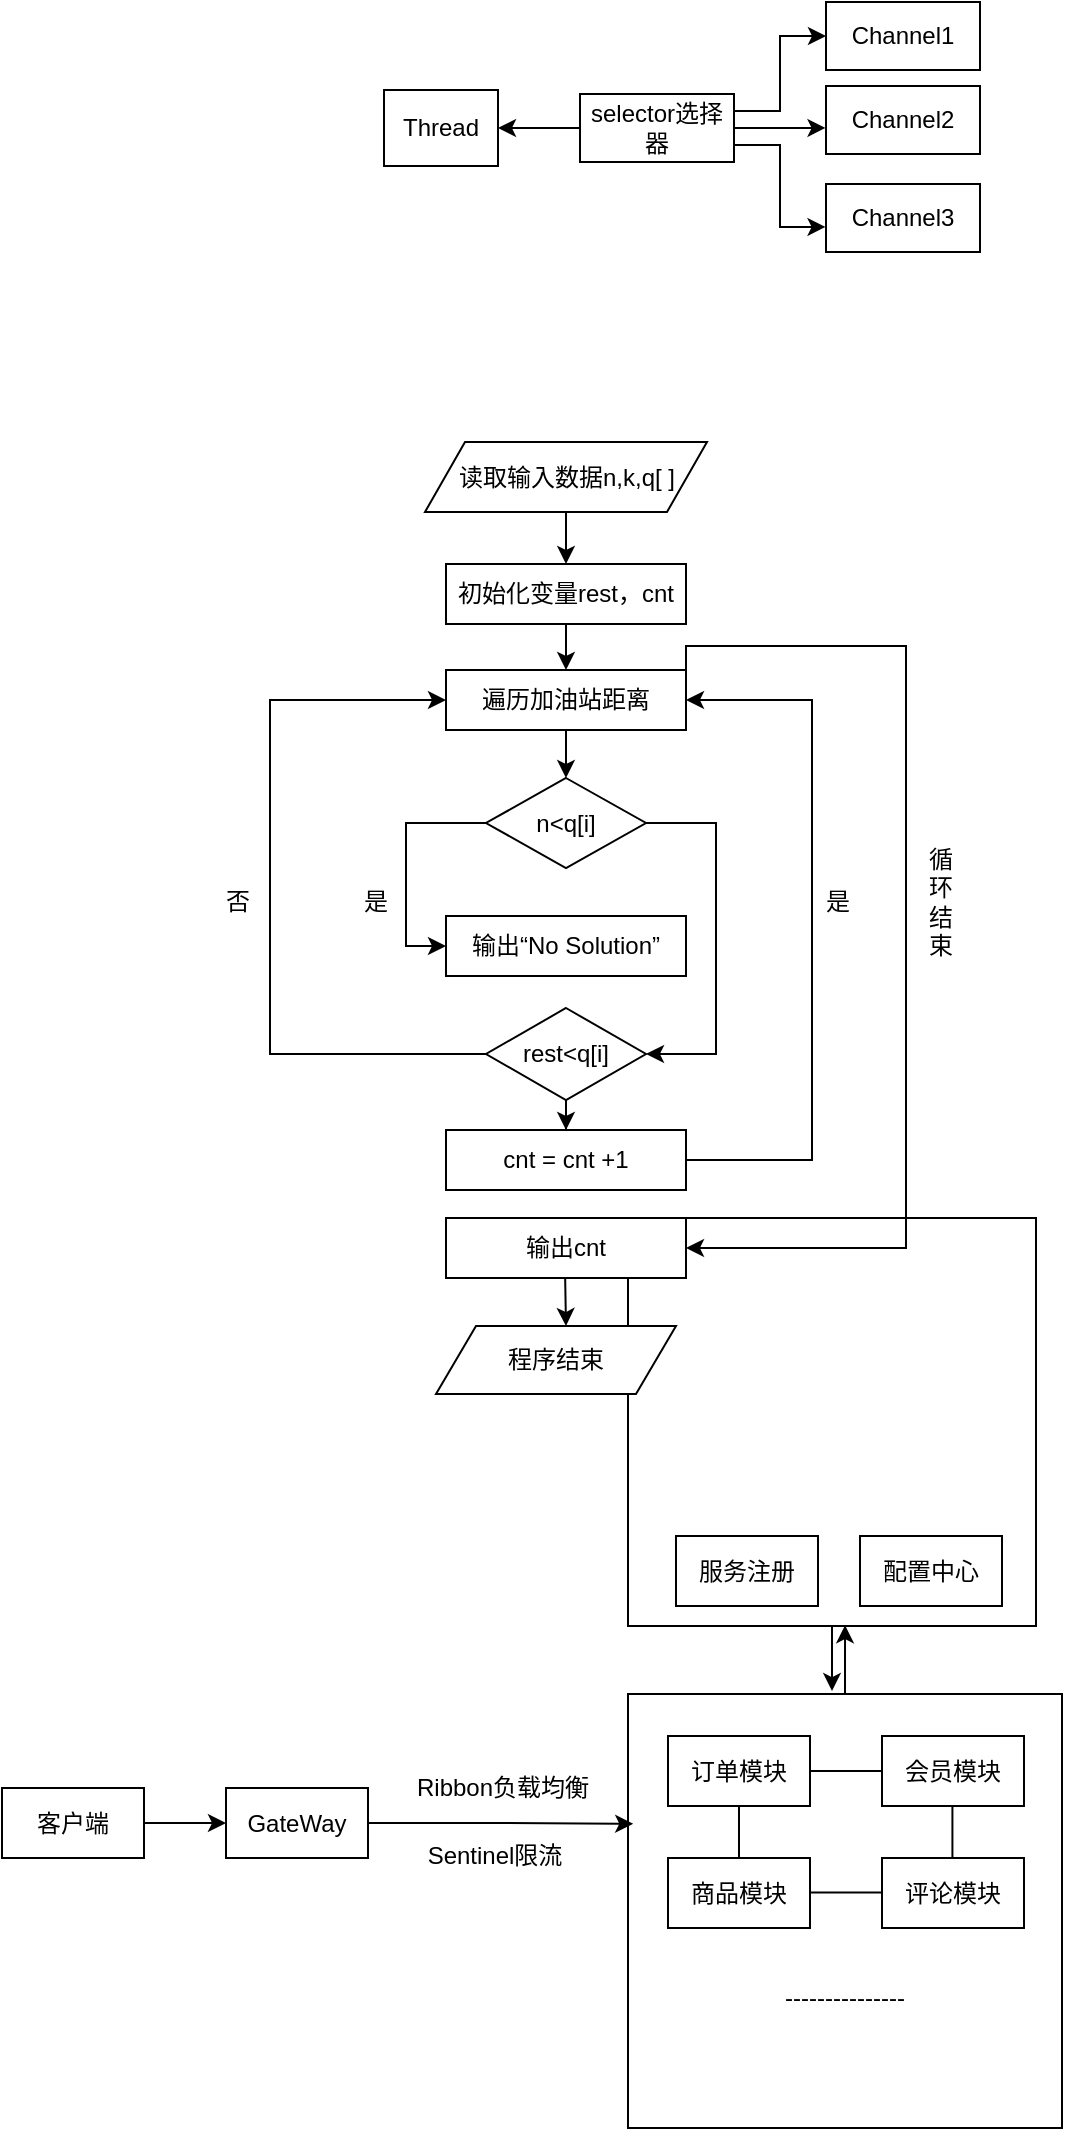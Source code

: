 <mxfile version="22.1.21" type="github">
  <diagram name="第 1 页" id="6nnl8mRTA3PaqLK-z2fO">
    <mxGraphModel dx="1050" dy="619" grid="0" gridSize="10" guides="1" tooltips="1" connect="1" arrows="1" fold="1" page="1" pageScale="1" pageWidth="827" pageHeight="1169" math="0" shadow="0">
      <root>
        <mxCell id="0" />
        <mxCell id="1" parent="0" />
        <mxCell id="LxDxh3UNCFDlBH_PDW-4-23" style="edgeStyle=orthogonalEdgeStyle;rounded=0;orthogonalLoop=1;jettySize=auto;html=1;" parent="1" source="LxDxh3UNCFDlBH_PDW-4-15" edge="1">
          <mxGeometry relative="1" as="geometry">
            <mxPoint x="429" y="948.514" as="targetPoint" />
          </mxGeometry>
        </mxCell>
        <mxCell id="LxDxh3UNCFDlBH_PDW-4-15" value="" style="whiteSpace=wrap;html=1;aspect=fixed;" parent="1" vertex="1">
          <mxGeometry x="327" y="712" width="204" height="204" as="geometry" />
        </mxCell>
        <mxCell id="LxDxh3UNCFDlBH_PDW-4-10" value="&lt;br&gt;&lt;br&gt;&lt;br&gt;&lt;br&gt;&lt;br&gt;&lt;br&gt;---------------" style="whiteSpace=wrap;html=1;aspect=fixed;" parent="1" vertex="1">
          <mxGeometry x="327" y="950" width="217" height="217" as="geometry" />
        </mxCell>
        <mxCell id="9Yn_4_O7uskgH3xf0bCS-9" style="edgeStyle=orthogonalEdgeStyle;rounded=0;orthogonalLoop=1;jettySize=auto;html=1;entryX=0.5;entryY=0;entryDx=0;entryDy=0;" parent="1" source="9Yn_4_O7uskgH3xf0bCS-2" target="9Yn_4_O7uskgH3xf0bCS-6" edge="1">
          <mxGeometry relative="1" as="geometry" />
        </mxCell>
        <mxCell id="9Yn_4_O7uskgH3xf0bCS-2" value="初始化变量rest，cnt" style="rounded=0;whiteSpace=wrap;html=1;" parent="1" vertex="1">
          <mxGeometry x="236" y="385" width="120" height="30" as="geometry" />
        </mxCell>
        <mxCell id="9Yn_4_O7uskgH3xf0bCS-12" value="" style="edgeStyle=orthogonalEdgeStyle;rounded=0;orthogonalLoop=1;jettySize=auto;html=1;" parent="1" source="9Yn_4_O7uskgH3xf0bCS-6" target="9Yn_4_O7uskgH3xf0bCS-11" edge="1">
          <mxGeometry relative="1" as="geometry" />
        </mxCell>
        <mxCell id="9Yn_4_O7uskgH3xf0bCS-38" style="edgeStyle=orthogonalEdgeStyle;rounded=0;orthogonalLoop=1;jettySize=auto;html=1;exitX=1;exitY=0;exitDx=0;exitDy=0;entryX=1;entryY=0.5;entryDx=0;entryDy=0;" parent="1" source="9Yn_4_O7uskgH3xf0bCS-6" target="9Yn_4_O7uskgH3xf0bCS-34" edge="1">
          <mxGeometry relative="1" as="geometry">
            <Array as="points">
              <mxPoint x="356" y="426" />
              <mxPoint x="466" y="426" />
              <mxPoint x="466" y="727" />
            </Array>
          </mxGeometry>
        </mxCell>
        <mxCell id="9Yn_4_O7uskgH3xf0bCS-6" value="遍历加油站距离" style="rounded=0;whiteSpace=wrap;html=1;" parent="1" vertex="1">
          <mxGeometry x="236" y="438" width="120" height="30" as="geometry" />
        </mxCell>
        <mxCell id="9Yn_4_O7uskgH3xf0bCS-15" style="edgeStyle=orthogonalEdgeStyle;rounded=0;orthogonalLoop=1;jettySize=auto;html=1;entryX=0.5;entryY=0;entryDx=0;entryDy=0;" parent="1" source="9Yn_4_O7uskgH3xf0bCS-7" target="9Yn_4_O7uskgH3xf0bCS-2" edge="1">
          <mxGeometry relative="1" as="geometry" />
        </mxCell>
        <mxCell id="9Yn_4_O7uskgH3xf0bCS-7" value="读取输入数据n,k,q[ ]" style="shape=parallelogram;perimeter=parallelogramPerimeter;whiteSpace=wrap;html=1;fixedSize=1;" parent="1" vertex="1">
          <mxGeometry x="225.5" y="324" width="141" height="35" as="geometry" />
        </mxCell>
        <mxCell id="9Yn_4_O7uskgH3xf0bCS-21" style="edgeStyle=orthogonalEdgeStyle;rounded=0;orthogonalLoop=1;jettySize=auto;html=1;entryX=0;entryY=0.5;entryDx=0;entryDy=0;" parent="1" source="9Yn_4_O7uskgH3xf0bCS-11" target="9Yn_4_O7uskgH3xf0bCS-17" edge="1">
          <mxGeometry relative="1" as="geometry">
            <Array as="points">
              <mxPoint x="216" y="514" />
              <mxPoint x="216" y="576" />
            </Array>
          </mxGeometry>
        </mxCell>
        <mxCell id="9Yn_4_O7uskgH3xf0bCS-23" style="edgeStyle=orthogonalEdgeStyle;rounded=0;orthogonalLoop=1;jettySize=auto;html=1;entryX=1;entryY=0.5;entryDx=0;entryDy=0;" parent="1" source="9Yn_4_O7uskgH3xf0bCS-11" target="9Yn_4_O7uskgH3xf0bCS-22" edge="1">
          <mxGeometry relative="1" as="geometry">
            <Array as="points">
              <mxPoint x="371" y="514.0" />
              <mxPoint x="371" y="630" />
            </Array>
          </mxGeometry>
        </mxCell>
        <mxCell id="9Yn_4_O7uskgH3xf0bCS-11" value="n&amp;lt;q[i]" style="rhombus;whiteSpace=wrap;html=1;rounded=0;" parent="1" vertex="1">
          <mxGeometry x="256" y="492" width="80" height="45" as="geometry" />
        </mxCell>
        <mxCell id="9Yn_4_O7uskgH3xf0bCS-14" value="程序结束" style="shape=parallelogram;perimeter=parallelogramPerimeter;whiteSpace=wrap;html=1;fixedSize=1;" parent="1" vertex="1">
          <mxGeometry x="231" y="766" width="120" height="34" as="geometry" />
        </mxCell>
        <mxCell id="9Yn_4_O7uskgH3xf0bCS-17" value="输出“No Solution”" style="rounded=0;whiteSpace=wrap;html=1;" parent="1" vertex="1">
          <mxGeometry x="236" y="561" width="120" height="30" as="geometry" />
        </mxCell>
        <mxCell id="9Yn_4_O7uskgH3xf0bCS-19" value="是" style="text;html=1;strokeColor=none;fillColor=none;align=center;verticalAlign=middle;whiteSpace=wrap;rounded=0;" parent="1" vertex="1">
          <mxGeometry x="171" y="539" width="60" height="30" as="geometry" />
        </mxCell>
        <mxCell id="9Yn_4_O7uskgH3xf0bCS-24" style="edgeStyle=orthogonalEdgeStyle;rounded=0;orthogonalLoop=1;jettySize=auto;html=1;entryX=0;entryY=0.5;entryDx=0;entryDy=0;" parent="1" source="9Yn_4_O7uskgH3xf0bCS-22" target="9Yn_4_O7uskgH3xf0bCS-6" edge="1">
          <mxGeometry relative="1" as="geometry">
            <Array as="points">
              <mxPoint x="148" y="630" />
              <mxPoint x="148" y="453" />
            </Array>
          </mxGeometry>
        </mxCell>
        <mxCell id="9Yn_4_O7uskgH3xf0bCS-29" style="edgeStyle=orthogonalEdgeStyle;rounded=0;orthogonalLoop=1;jettySize=auto;html=1;entryX=0.5;entryY=0;entryDx=0;entryDy=0;" parent="1" source="9Yn_4_O7uskgH3xf0bCS-22" target="9Yn_4_O7uskgH3xf0bCS-28" edge="1">
          <mxGeometry relative="1" as="geometry" />
        </mxCell>
        <mxCell id="9Yn_4_O7uskgH3xf0bCS-22" value="rest&amp;lt;q[i]" style="rhombus;whiteSpace=wrap;html=1;" parent="1" vertex="1">
          <mxGeometry x="256" y="607" width="80" height="46" as="geometry" />
        </mxCell>
        <mxCell id="9Yn_4_O7uskgH3xf0bCS-25" value="否" style="text;html=1;strokeColor=none;fillColor=none;align=center;verticalAlign=middle;whiteSpace=wrap;rounded=0;" parent="1" vertex="1">
          <mxGeometry x="102" y="539" width="60" height="30" as="geometry" />
        </mxCell>
        <mxCell id="9Yn_4_O7uskgH3xf0bCS-30" style="edgeStyle=orthogonalEdgeStyle;rounded=0;orthogonalLoop=1;jettySize=auto;html=1;entryX=1;entryY=0.5;entryDx=0;entryDy=0;" parent="1" source="9Yn_4_O7uskgH3xf0bCS-28" target="9Yn_4_O7uskgH3xf0bCS-6" edge="1">
          <mxGeometry relative="1" as="geometry">
            <Array as="points">
              <mxPoint x="419" y="683" />
              <mxPoint x="419" y="453" />
            </Array>
          </mxGeometry>
        </mxCell>
        <mxCell id="9Yn_4_O7uskgH3xf0bCS-28" value="cnt = cnt +1" style="rounded=0;whiteSpace=wrap;html=1;" parent="1" vertex="1">
          <mxGeometry x="236" y="668" width="120" height="30" as="geometry" />
        </mxCell>
        <mxCell id="9Yn_4_O7uskgH3xf0bCS-32" value="是" style="text;html=1;strokeColor=none;fillColor=none;align=center;verticalAlign=middle;whiteSpace=wrap;rounded=0;" parent="1" vertex="1">
          <mxGeometry x="402" y="539" width="60" height="30" as="geometry" />
        </mxCell>
        <mxCell id="9Yn_4_O7uskgH3xf0bCS-34" value="输出cnt" style="rounded=0;whiteSpace=wrap;html=1;" parent="1" vertex="1">
          <mxGeometry x="236" y="712" width="120" height="30" as="geometry" />
        </mxCell>
        <mxCell id="9Yn_4_O7uskgH3xf0bCS-37" style="edgeStyle=orthogonalEdgeStyle;rounded=0;orthogonalLoop=1;jettySize=auto;html=1;" parent="1" edge="1">
          <mxGeometry relative="1" as="geometry">
            <mxPoint x="295.58" y="742" as="sourcePoint" />
            <mxPoint x="296" y="766" as="targetPoint" />
          </mxGeometry>
        </mxCell>
        <mxCell id="9Yn_4_O7uskgH3xf0bCS-39" value="循环结束" style="text;html=1;strokeColor=none;fillColor=none;align=center;verticalAlign=middle;whiteSpace=wrap;rounded=0;" parent="1" vertex="1">
          <mxGeometry x="471" y="539" width="25" height="30" as="geometry" />
        </mxCell>
        <mxCell id="zW7rxUCaSvcgAtnrTQL--1" value="Thread" style="rounded=0;whiteSpace=wrap;html=1;" parent="1" vertex="1">
          <mxGeometry x="205" y="148" width="57" height="38" as="geometry" />
        </mxCell>
        <mxCell id="zW7rxUCaSvcgAtnrTQL--5" style="edgeStyle=orthogonalEdgeStyle;rounded=0;orthogonalLoop=1;jettySize=auto;html=1;entryX=1;entryY=0.5;entryDx=0;entryDy=0;" parent="1" source="zW7rxUCaSvcgAtnrTQL--2" target="zW7rxUCaSvcgAtnrTQL--1" edge="1">
          <mxGeometry relative="1" as="geometry" />
        </mxCell>
        <mxCell id="zW7rxUCaSvcgAtnrTQL--12" style="edgeStyle=orthogonalEdgeStyle;rounded=0;orthogonalLoop=1;jettySize=auto;html=1;exitX=1;exitY=0.25;exitDx=0;exitDy=0;entryX=0;entryY=0.5;entryDx=0;entryDy=0;" parent="1" source="zW7rxUCaSvcgAtnrTQL--2" target="zW7rxUCaSvcgAtnrTQL--8" edge="1">
          <mxGeometry relative="1" as="geometry" />
        </mxCell>
        <mxCell id="zW7rxUCaSvcgAtnrTQL--2" value="selector选择器" style="rounded=0;whiteSpace=wrap;html=1;" parent="1" vertex="1">
          <mxGeometry x="303" y="150" width="77" height="34" as="geometry" />
        </mxCell>
        <mxCell id="zW7rxUCaSvcgAtnrTQL--6" value="Channel3" style="rounded=0;whiteSpace=wrap;html=1;" parent="1" vertex="1">
          <mxGeometry x="426" y="195" width="77" height="34" as="geometry" />
        </mxCell>
        <mxCell id="zW7rxUCaSvcgAtnrTQL--7" value="Channel2" style="rounded=0;whiteSpace=wrap;html=1;" parent="1" vertex="1">
          <mxGeometry x="426" y="146" width="77" height="34" as="geometry" />
        </mxCell>
        <mxCell id="zW7rxUCaSvcgAtnrTQL--8" value="Channel1" style="rounded=0;whiteSpace=wrap;html=1;" parent="1" vertex="1">
          <mxGeometry x="426" y="104" width="77" height="34" as="geometry" />
        </mxCell>
        <mxCell id="zW7rxUCaSvcgAtnrTQL--13" style="edgeStyle=orthogonalEdgeStyle;rounded=0;orthogonalLoop=1;jettySize=auto;html=1;exitX=1;exitY=0.5;exitDx=0;exitDy=0;entryX=-0.003;entryY=0.617;entryDx=0;entryDy=0;entryPerimeter=0;" parent="1" source="zW7rxUCaSvcgAtnrTQL--2" target="zW7rxUCaSvcgAtnrTQL--7" edge="1">
          <mxGeometry relative="1" as="geometry" />
        </mxCell>
        <mxCell id="zW7rxUCaSvcgAtnrTQL--14" style="edgeStyle=orthogonalEdgeStyle;rounded=0;orthogonalLoop=1;jettySize=auto;html=1;exitX=1;exitY=0.75;exitDx=0;exitDy=0;entryX=-0.003;entryY=0.631;entryDx=0;entryDy=0;entryPerimeter=0;" parent="1" source="zW7rxUCaSvcgAtnrTQL--2" target="zW7rxUCaSvcgAtnrTQL--6" edge="1">
          <mxGeometry relative="1" as="geometry" />
        </mxCell>
        <mxCell id="LxDxh3UNCFDlBH_PDW-4-9" style="edgeStyle=orthogonalEdgeStyle;rounded=0;orthogonalLoop=1;jettySize=auto;html=1;entryX=0;entryY=0.5;entryDx=0;entryDy=0;" parent="1" source="LxDxh3UNCFDlBH_PDW-4-1" target="LxDxh3UNCFDlBH_PDW-4-6" edge="1">
          <mxGeometry relative="1" as="geometry" />
        </mxCell>
        <mxCell id="LxDxh3UNCFDlBH_PDW-4-1" value="客户端" style="rounded=0;whiteSpace=wrap;html=1;" parent="1" vertex="1">
          <mxGeometry x="14" y="997" width="71" height="35" as="geometry" />
        </mxCell>
        <mxCell id="LxDxh3UNCFDlBH_PDW-4-2" value="评论模块" style="rounded=0;whiteSpace=wrap;html=1;" parent="1" vertex="1">
          <mxGeometry x="454" y="1032" width="71" height="35" as="geometry" />
        </mxCell>
        <mxCell id="LxDxh3UNCFDlBH_PDW-4-3" value="商品模块" style="rounded=0;whiteSpace=wrap;html=1;" parent="1" vertex="1">
          <mxGeometry x="347" y="1032" width="71" height="35" as="geometry" />
        </mxCell>
        <mxCell id="LxDxh3UNCFDlBH_PDW-4-4" value="会员模块" style="rounded=0;whiteSpace=wrap;html=1;" parent="1" vertex="1">
          <mxGeometry x="454" y="971" width="71" height="35" as="geometry" />
        </mxCell>
        <mxCell id="LxDxh3UNCFDlBH_PDW-4-5" value="订单模块" style="rounded=0;whiteSpace=wrap;html=1;" parent="1" vertex="1">
          <mxGeometry x="347" y="971" width="71" height="35" as="geometry" />
        </mxCell>
        <mxCell id="LxDxh3UNCFDlBH_PDW-4-6" value="GateWay" style="rounded=0;whiteSpace=wrap;html=1;" parent="1" vertex="1">
          <mxGeometry x="126" y="997" width="71" height="35" as="geometry" />
        </mxCell>
        <mxCell id="LxDxh3UNCFDlBH_PDW-4-7" value="服务注册" style="rounded=0;whiteSpace=wrap;html=1;" parent="1" vertex="1">
          <mxGeometry x="351" y="871" width="71" height="35" as="geometry" />
        </mxCell>
        <mxCell id="LxDxh3UNCFDlBH_PDW-4-8" value="配置中心" style="rounded=0;whiteSpace=wrap;html=1;" parent="1" vertex="1">
          <mxGeometry x="443" y="871" width="71" height="35" as="geometry" />
        </mxCell>
        <mxCell id="LxDxh3UNCFDlBH_PDW-4-11" style="edgeStyle=orthogonalEdgeStyle;rounded=0;orthogonalLoop=1;jettySize=auto;html=1;entryX=0.012;entryY=0.299;entryDx=0;entryDy=0;entryPerimeter=0;" parent="1" source="LxDxh3UNCFDlBH_PDW-4-6" target="LxDxh3UNCFDlBH_PDW-4-10" edge="1">
          <mxGeometry relative="1" as="geometry" />
        </mxCell>
        <mxCell id="LxDxh3UNCFDlBH_PDW-4-13" value="Sentinel限流" style="text;html=1;strokeColor=none;fillColor=none;align=center;verticalAlign=middle;whiteSpace=wrap;rounded=0;" parent="1" vertex="1">
          <mxGeometry x="222" y="1016" width="77" height="30" as="geometry" />
        </mxCell>
        <mxCell id="LxDxh3UNCFDlBH_PDW-4-14" value="Ribbon负载均衡" style="text;html=1;strokeColor=none;fillColor=none;align=center;verticalAlign=middle;whiteSpace=wrap;rounded=0;" parent="1" vertex="1">
          <mxGeometry x="216" y="982" width="97" height="30" as="geometry" />
        </mxCell>
        <mxCell id="LxDxh3UNCFDlBH_PDW-4-16" value="" style="endArrow=none;html=1;rounded=0;exitX=1;exitY=0.5;exitDx=0;exitDy=0;entryX=0;entryY=0.5;entryDx=0;entryDy=0;" parent="1" source="LxDxh3UNCFDlBH_PDW-4-5" target="LxDxh3UNCFDlBH_PDW-4-4" edge="1">
          <mxGeometry width="50" height="50" relative="1" as="geometry">
            <mxPoint x="419.88" y="988.5" as="sourcePoint" />
            <mxPoint x="438.13" y="1040.5" as="targetPoint" />
          </mxGeometry>
        </mxCell>
        <mxCell id="LxDxh3UNCFDlBH_PDW-4-17" value="" style="endArrow=none;html=1;rounded=0;exitX=1;exitY=0.5;exitDx=0;exitDy=0;entryX=0;entryY=0.5;entryDx=0;entryDy=0;" parent="1" edge="1">
          <mxGeometry width="50" height="50" relative="1" as="geometry">
            <mxPoint x="417.5" y="1049.21" as="sourcePoint" />
            <mxPoint x="453.5" y="1049.21" as="targetPoint" />
          </mxGeometry>
        </mxCell>
        <mxCell id="LxDxh3UNCFDlBH_PDW-4-19" value="" style="endArrow=none;html=1;rounded=0;exitX=0.5;exitY=0;exitDx=0;exitDy=0;entryX=0.5;entryY=1;entryDx=0;entryDy=0;" parent="1" source="LxDxh3UNCFDlBH_PDW-4-3" target="LxDxh3UNCFDlBH_PDW-4-5" edge="1">
          <mxGeometry width="50" height="50" relative="1" as="geometry">
            <mxPoint x="364.5" y="1019" as="sourcePoint" />
            <mxPoint x="395" y="1019" as="targetPoint" />
          </mxGeometry>
        </mxCell>
        <mxCell id="LxDxh3UNCFDlBH_PDW-4-20" value="" style="endArrow=none;html=1;rounded=0;exitX=0.5;exitY=0;exitDx=0;exitDy=0;entryX=0.5;entryY=1;entryDx=0;entryDy=0;" parent="1" edge="1">
          <mxGeometry width="50" height="50" relative="1" as="geometry">
            <mxPoint x="489.21" y="1032" as="sourcePoint" />
            <mxPoint x="489.21" y="1006" as="targetPoint" />
          </mxGeometry>
        </mxCell>
        <mxCell id="LxDxh3UNCFDlBH_PDW-4-21" style="edgeStyle=orthogonalEdgeStyle;rounded=0;orthogonalLoop=1;jettySize=auto;html=1;entryX=0.532;entryY=0.998;entryDx=0;entryDy=0;entryPerimeter=0;" parent="1" source="LxDxh3UNCFDlBH_PDW-4-10" target="LxDxh3UNCFDlBH_PDW-4-15" edge="1">
          <mxGeometry relative="1" as="geometry" />
        </mxCell>
      </root>
    </mxGraphModel>
  </diagram>
</mxfile>
